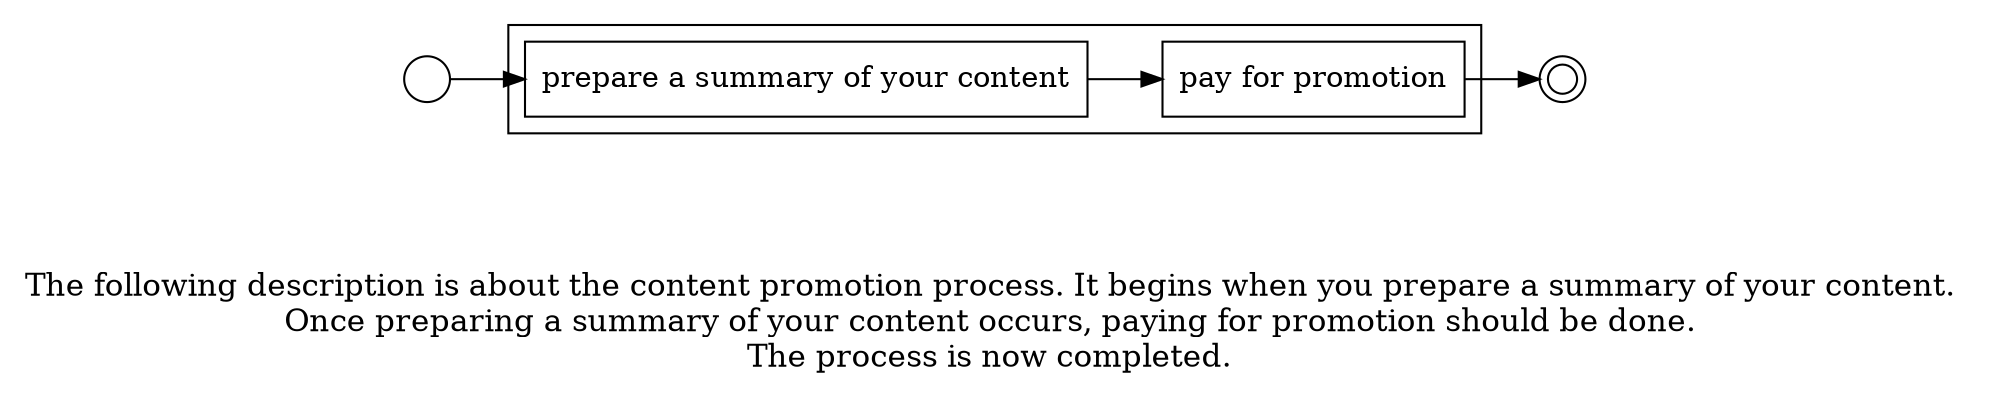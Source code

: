 digraph content_promotion_process_98 {
	graph [rankdir=LR]
	START_NODE [label="" shape=circle width=0.3]
	subgraph CLUSTER_0 {
		"prepare a summary of your content" [shape=box]
		"pay for promotion" [shape=box]
		"prepare a summary of your content" -> "pay for promotion"
	}
	START_NODE -> "prepare a summary of your content"
	END_NODE [label="" shape=doublecircle width=0.2]
	"pay for promotion" -> END_NODE
	fontsize=15 label="\n\n
The following description is about the content promotion process. It begins when you prepare a summary of your content. 
Once preparing a summary of your content occurs, paying for promotion should be done. 
The process is now completed. 
"
}
